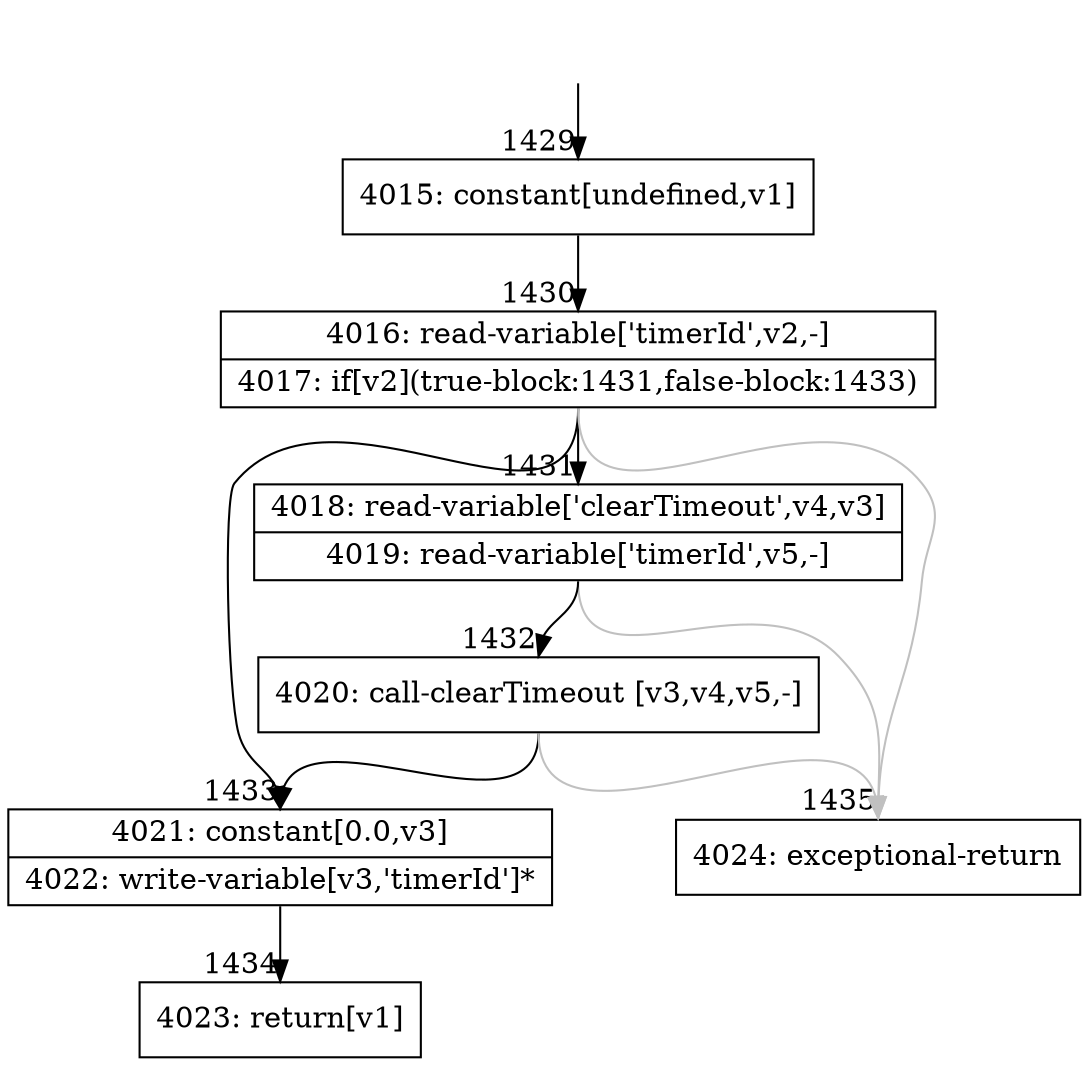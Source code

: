 digraph {
rankdir="TD"
BB_entry92[shape=none,label=""];
BB_entry92 -> BB1429 [tailport=s, headport=n, headlabel="    1429"]
BB1429 [shape=record label="{4015: constant[undefined,v1]}" ] 
BB1429 -> BB1430 [tailport=s, headport=n, headlabel="      1430"]
BB1430 [shape=record label="{4016: read-variable['timerId',v2,-]|4017: if[v2](true-block:1431,false-block:1433)}" ] 
BB1430 -> BB1433 [tailport=s, headport=n, headlabel="      1433"]
BB1430 -> BB1431 [tailport=s, headport=n, headlabel="      1431"]
BB1430 -> BB1435 [tailport=s, headport=n, color=gray, headlabel="      1435"]
BB1431 [shape=record label="{4018: read-variable['clearTimeout',v4,v3]|4019: read-variable['timerId',v5,-]}" ] 
BB1431 -> BB1432 [tailport=s, headport=n, headlabel="      1432"]
BB1431 -> BB1435 [tailport=s, headport=n, color=gray]
BB1432 [shape=record label="{4020: call-clearTimeout [v3,v4,v5,-]}" ] 
BB1432 -> BB1433 [tailport=s, headport=n]
BB1432 -> BB1435 [tailport=s, headport=n, color=gray]
BB1433 [shape=record label="{4021: constant[0.0,v3]|4022: write-variable[v3,'timerId']*}" ] 
BB1433 -> BB1434 [tailport=s, headport=n, headlabel="      1434"]
BB1434 [shape=record label="{4023: return[v1]}" ] 
BB1435 [shape=record label="{4024: exceptional-return}" ] 
//#$~ 1646
}
